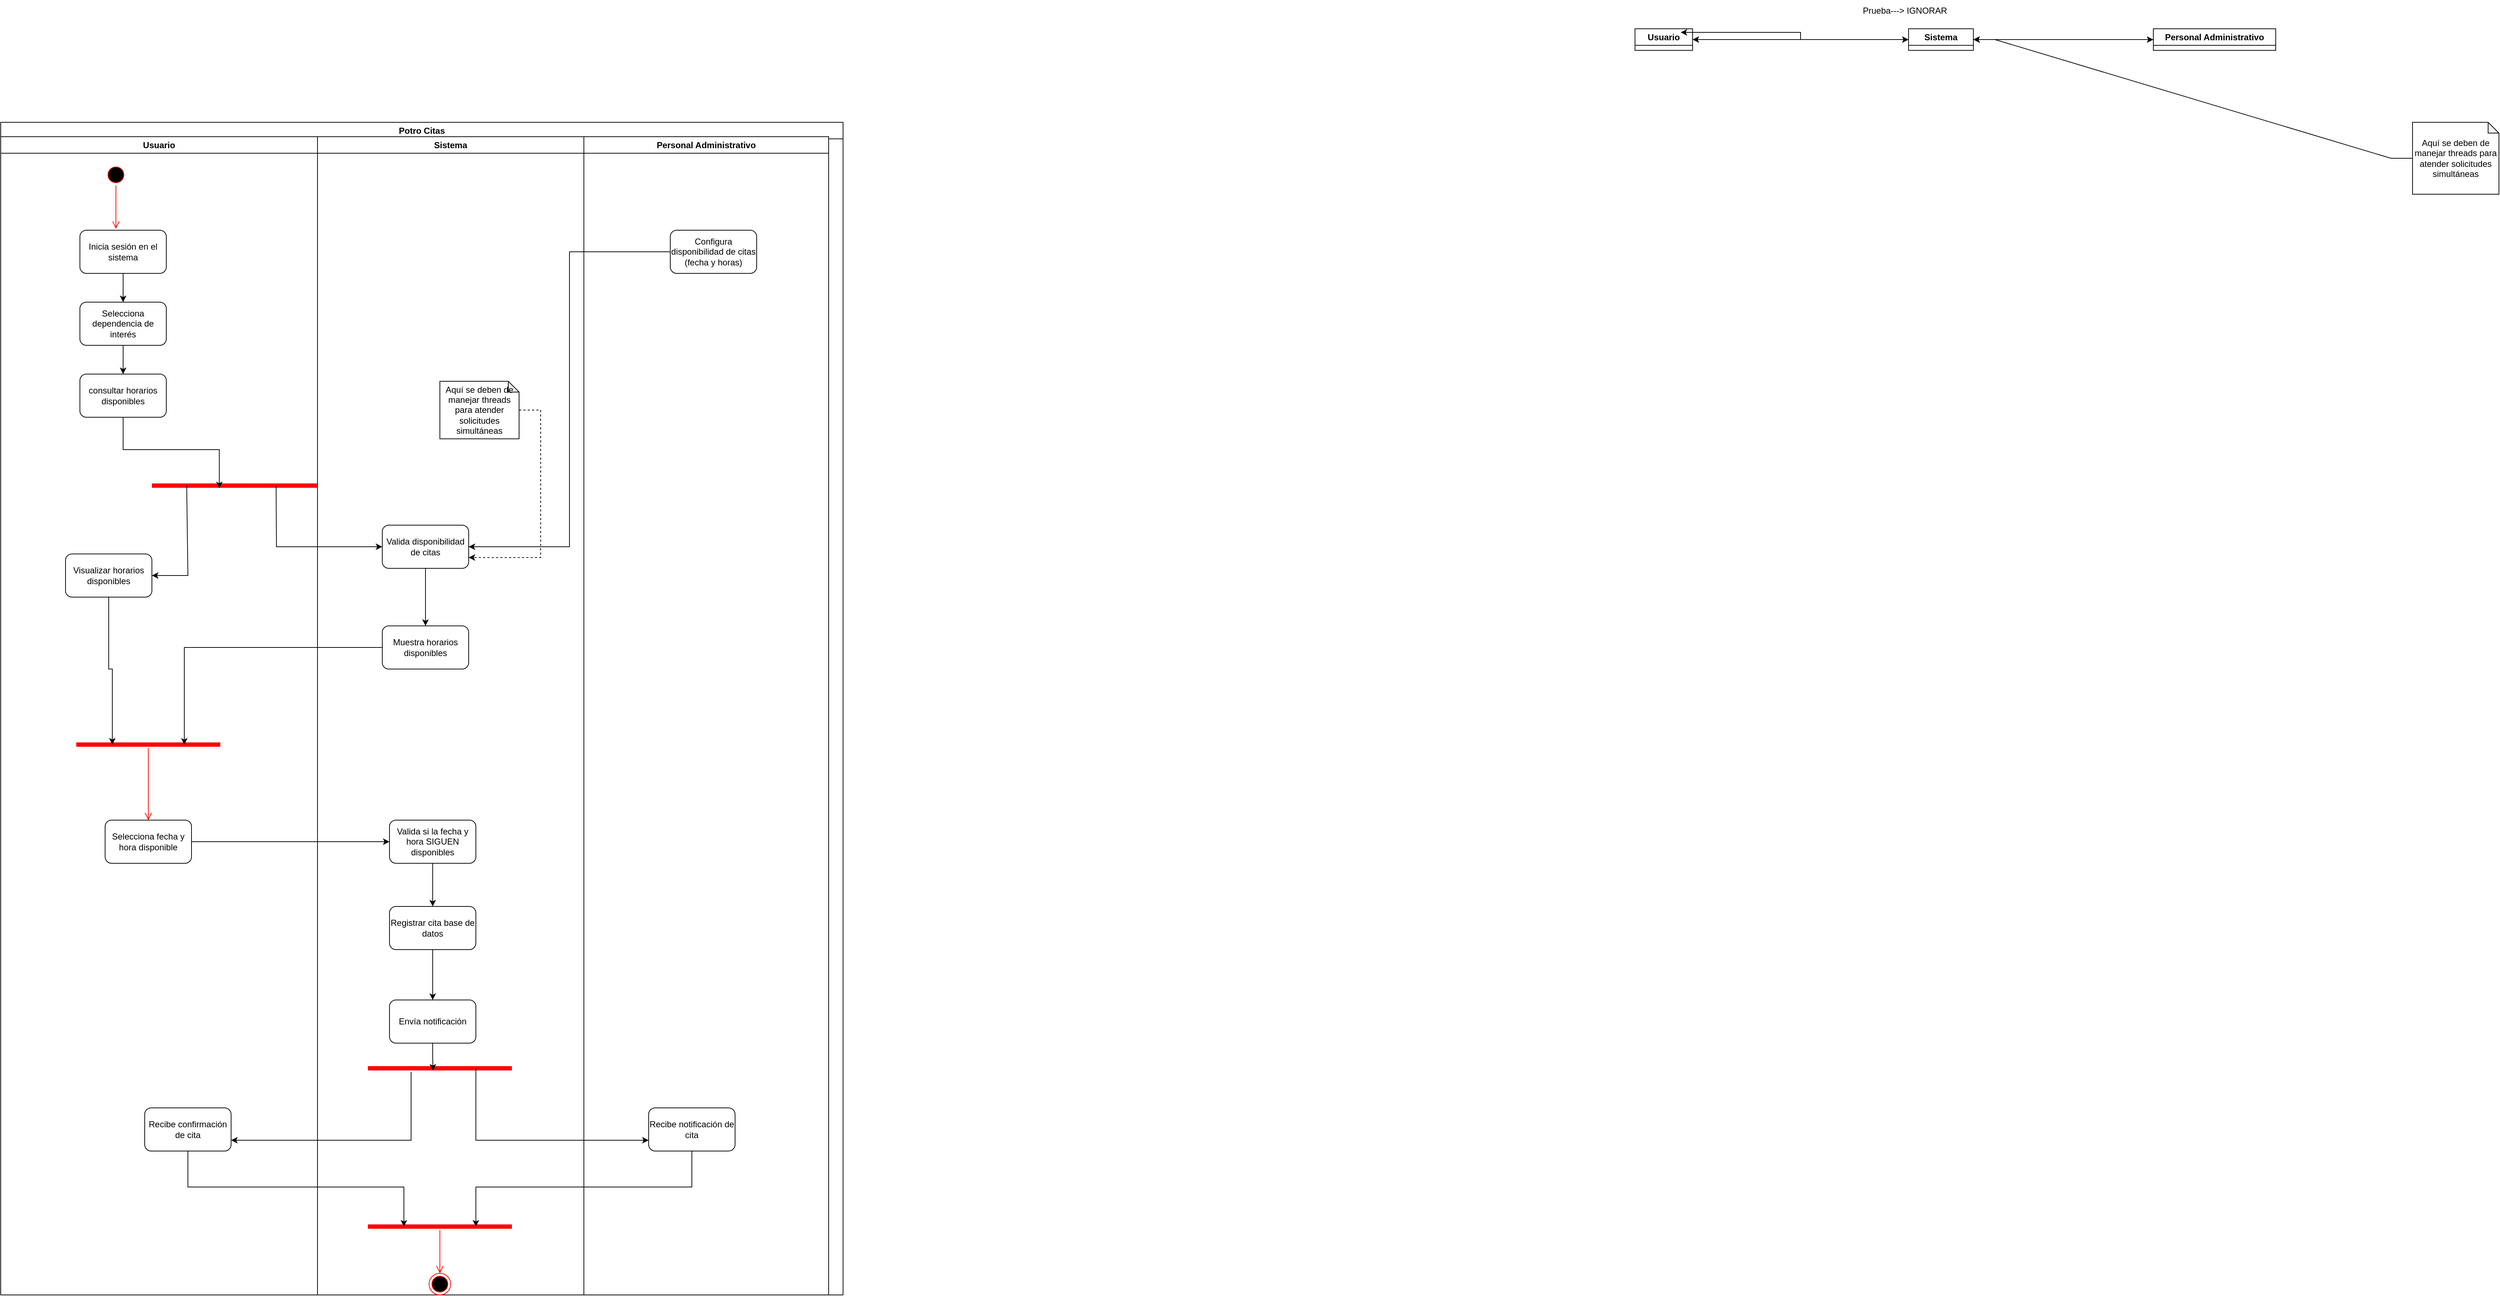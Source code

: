 <mxfile version="24.9.2">
  <diagram name="Page-1" id="0783ab3e-0a74-02c8-0abd-f7b4e66b4bec">
    <mxGraphModel dx="5893" dy="922" grid="1" gridSize="10" guides="1" tooltips="1" connect="1" arrows="1" fold="1" page="1" pageScale="1" pageWidth="850" pageHeight="1100" background="none" math="0" shadow="0">
      <root>
        <mxCell id="0" />
        <mxCell id="1" parent="0" />
        <mxCell id="uUPJHFzAYMxNlcOr0IJL-1" value="Usuario" style="swimlane;whiteSpace=wrap;html=1;" parent="1" vertex="1" collapsed="1">
          <mxGeometry x="-1220" y="120" width="80" height="30" as="geometry">
            <mxRectangle x="-1220" y="120" width="380" height="910" as="alternateBounds" />
          </mxGeometry>
        </mxCell>
        <mxCell id="uUPJHFzAYMxNlcOr0IJL-6" value="" style="ellipse;html=1;shape=startState;fillColor=#000000;strokeColor=#ff0000;" parent="uUPJHFzAYMxNlcOr0IJL-1" vertex="1">
          <mxGeometry x="145" y="38" width="30" height="30" as="geometry" />
        </mxCell>
        <mxCell id="uUPJHFzAYMxNlcOr0IJL-7" value="" style="edgeStyle=orthogonalEdgeStyle;html=1;verticalAlign=bottom;endArrow=open;endSize=8;strokeColor=#ff0000;rounded=0;" parent="uUPJHFzAYMxNlcOr0IJL-1" source="uUPJHFzAYMxNlcOr0IJL-6" edge="1">
          <mxGeometry relative="1" as="geometry">
            <mxPoint x="160" y="128" as="targetPoint" />
          </mxGeometry>
        </mxCell>
        <mxCell id="uUPJHFzAYMxNlcOr0IJL-20" style="edgeStyle=orthogonalEdgeStyle;rounded=0;orthogonalLoop=1;jettySize=auto;html=1;" parent="uUPJHFzAYMxNlcOr0IJL-1" source="uUPJHFzAYMxNlcOr0IJL-8" target="uUPJHFzAYMxNlcOr0IJL-9" edge="1">
          <mxGeometry relative="1" as="geometry" />
        </mxCell>
        <mxCell id="uUPJHFzAYMxNlcOr0IJL-8" value="Inicia sesión en el sistema" style="rounded=1;whiteSpace=wrap;html=1;" parent="uUPJHFzAYMxNlcOr0IJL-1" vertex="1">
          <mxGeometry x="110" y="130" width="120" height="60" as="geometry" />
        </mxCell>
        <mxCell id="uUPJHFzAYMxNlcOr0IJL-9" value="Selecciona dependencia de interés" style="rounded=1;whiteSpace=wrap;html=1;" parent="uUPJHFzAYMxNlcOr0IJL-1" vertex="1">
          <mxGeometry x="110" y="230" width="120" height="60" as="geometry" />
        </mxCell>
        <mxCell id="uUPJHFzAYMxNlcOr0IJL-12" value="Selecciona fecha y hora disponible" style="rounded=1;whiteSpace=wrap;html=1;" parent="uUPJHFzAYMxNlcOr0IJL-1" vertex="1">
          <mxGeometry x="110" y="470" width="120" height="60" as="geometry" />
        </mxCell>
        <mxCell id="uUPJHFzAYMxNlcOr0IJL-16" value="Recibe confirmación de cita" style="rounded=1;whiteSpace=wrap;html=1;" parent="uUPJHFzAYMxNlcOr0IJL-1" vertex="1">
          <mxGeometry x="110" y="740" width="120" height="60" as="geometry" />
        </mxCell>
        <mxCell id="uUPJHFzAYMxNlcOr0IJL-22" value="" style="shape=line;html=1;strokeWidth=6;strokeColor=#ff0000;" parent="uUPJHFzAYMxNlcOr0IJL-1" vertex="1">
          <mxGeometry x="270" y="350" width="200" height="10" as="geometry" />
        </mxCell>
        <mxCell id="uUPJHFzAYMxNlcOr0IJL-23" value="" style="edgeStyle=orthogonalEdgeStyle;html=1;verticalAlign=bottom;endArrow=open;endSize=8;strokeColor=#ff0000;rounded=0;" parent="uUPJHFzAYMxNlcOr0IJL-1" source="uUPJHFzAYMxNlcOr0IJL-22" edge="1">
          <mxGeometry relative="1" as="geometry">
            <mxPoint x="170" y="470" as="targetPoint" />
            <Array as="points">
              <mxPoint x="360" y="410" />
              <mxPoint x="170" y="410" />
            </Array>
          </mxGeometry>
        </mxCell>
        <mxCell id="uUPJHFzAYMxNlcOr0IJL-21" style="edgeStyle=orthogonalEdgeStyle;rounded=0;orthogonalLoop=1;jettySize=auto;html=1;entryX=0.196;entryY=0.167;entryDx=0;entryDy=0;entryPerimeter=0;" parent="uUPJHFzAYMxNlcOr0IJL-1" source="uUPJHFzAYMxNlcOr0IJL-9" target="uUPJHFzAYMxNlcOr0IJL-22" edge="1">
          <mxGeometry relative="1" as="geometry" />
        </mxCell>
        <mxCell id="uUPJHFzAYMxNlcOr0IJL-4" value="Sistema" style="swimlane;whiteSpace=wrap;html=1;startSize=23;" parent="1" vertex="1" collapsed="1">
          <mxGeometry x="-840" y="120" width="90" height="30" as="geometry">
            <mxRectangle x="-840" y="120" width="340" height="910" as="alternateBounds" />
          </mxGeometry>
        </mxCell>
        <mxCell id="uUPJHFzAYMxNlcOr0IJL-10" value="Muestra horarios disponibles" style="rounded=1;whiteSpace=wrap;html=1;" parent="uUPJHFzAYMxNlcOr0IJL-4" vertex="1">
          <mxGeometry x="140" y="250" width="120" height="60" as="geometry" />
        </mxCell>
        <mxCell id="uUPJHFzAYMxNlcOr0IJL-33" style="edgeStyle=orthogonalEdgeStyle;rounded=0;orthogonalLoop=1;jettySize=auto;html=1;entryX=0.5;entryY=0;entryDx=0;entryDy=0;" parent="uUPJHFzAYMxNlcOr0IJL-4" source="uUPJHFzAYMxNlcOr0IJL-13" target="uUPJHFzAYMxNlcOr0IJL-14" edge="1">
          <mxGeometry relative="1" as="geometry" />
        </mxCell>
        <mxCell id="uUPJHFzAYMxNlcOr0IJL-13" value="Valida si la fecha y hora SIGUEN disponibles" style="rounded=1;whiteSpace=wrap;html=1;" parent="uUPJHFzAYMxNlcOr0IJL-4" vertex="1">
          <mxGeometry x="110" y="470" width="120" height="60" as="geometry" />
        </mxCell>
        <mxCell id="uUPJHFzAYMxNlcOr0IJL-34" style="edgeStyle=orthogonalEdgeStyle;rounded=0;orthogonalLoop=1;jettySize=auto;html=1;" parent="uUPJHFzAYMxNlcOr0IJL-4" source="uUPJHFzAYMxNlcOr0IJL-14" target="uUPJHFzAYMxNlcOr0IJL-15" edge="1">
          <mxGeometry relative="1" as="geometry" />
        </mxCell>
        <mxCell id="uUPJHFzAYMxNlcOr0IJL-14" value="Registrar cita base de datos" style="rounded=1;whiteSpace=wrap;html=1;" parent="uUPJHFzAYMxNlcOr0IJL-4" vertex="1">
          <mxGeometry x="110" y="610" width="120" height="60" as="geometry" />
        </mxCell>
        <mxCell id="uUPJHFzAYMxNlcOr0IJL-15" value="Envía notificación" style="rounded=1;whiteSpace=wrap;html=1;" parent="uUPJHFzAYMxNlcOr0IJL-4" vertex="1">
          <mxGeometry x="110" y="740" width="120" height="60" as="geometry" />
        </mxCell>
        <mxCell id="uUPJHFzAYMxNlcOr0IJL-31" style="edgeStyle=orthogonalEdgeStyle;rounded=0;orthogonalLoop=1;jettySize=auto;html=1;entryX=0.5;entryY=0;entryDx=0;entryDy=0;" parent="uUPJHFzAYMxNlcOr0IJL-4" source="uUPJHFzAYMxNlcOr0IJL-30" target="uUPJHFzAYMxNlcOr0IJL-10" edge="1">
          <mxGeometry relative="1" as="geometry" />
        </mxCell>
        <mxCell id="uUPJHFzAYMxNlcOr0IJL-30" value="Valida disponibilidad de citas" style="rounded=1;whiteSpace=wrap;html=1;" parent="uUPJHFzAYMxNlcOr0IJL-4" vertex="1">
          <mxGeometry x="140" y="130" width="120" height="60" as="geometry" />
        </mxCell>
        <mxCell id="uUPJHFzAYMxNlcOr0IJL-5" value="Personal Administrativo" style="swimlane;whiteSpace=wrap;html=1;" parent="1" vertex="1" collapsed="1">
          <mxGeometry x="-500" y="120" width="170" height="30" as="geometry">
            <mxRectangle x="-500" y="120" width="320" height="910" as="alternateBounds" />
          </mxGeometry>
        </mxCell>
        <mxCell id="uUPJHFzAYMxNlcOr0IJL-11" value="Configura disponibilidad de citas (fecha y horas)" style="rounded=1;whiteSpace=wrap;html=1;" parent="uUPJHFzAYMxNlcOr0IJL-5" vertex="1">
          <mxGeometry x="120" y="130" width="120" height="60" as="geometry" />
        </mxCell>
        <mxCell id="uUPJHFzAYMxNlcOr0IJL-17" value="Recibe notificación de cita" style="rounded=1;whiteSpace=wrap;html=1;" parent="uUPJHFzAYMxNlcOr0IJL-5" vertex="1">
          <mxGeometry x="100" y="740" width="120" height="60" as="geometry" />
        </mxCell>
        <mxCell id="uUPJHFzAYMxNlcOr0IJL-19" style="edgeStyle=entityRelationEdgeStyle;rounded=0;orthogonalLoop=1;jettySize=auto;html=1;entryX=1;entryY=0.5;entryDx=0;entryDy=0;" parent="1" source="uUPJHFzAYMxNlcOr0IJL-18" target="uUPJHFzAYMxNlcOr0IJL-10" edge="1">
          <mxGeometry relative="1" as="geometry" />
        </mxCell>
        <mxCell id="uUPJHFzAYMxNlcOr0IJL-18" value="Aquí se deben de manejar threads para atender solicitudes simultáneas" style="shape=note;whiteSpace=wrap;html=1;backgroundOutline=1;darkOpacity=0.05;size=15;" parent="1" vertex="1">
          <mxGeometry x="-140" y="250" width="120" height="100" as="geometry" />
        </mxCell>
        <mxCell id="uUPJHFzAYMxNlcOr0IJL-24" style="edgeStyle=orthogonalEdgeStyle;rounded=0;orthogonalLoop=1;jettySize=auto;html=1;entryX=0.792;entryY=0.167;entryDx=0;entryDy=0;entryPerimeter=0;" parent="1" source="uUPJHFzAYMxNlcOr0IJL-10" target="uUPJHFzAYMxNlcOr0IJL-22" edge="1">
          <mxGeometry relative="1" as="geometry" />
        </mxCell>
        <mxCell id="uUPJHFzAYMxNlcOr0IJL-25" style="edgeStyle=orthogonalEdgeStyle;rounded=0;orthogonalLoop=1;jettySize=auto;html=1;entryX=0;entryY=0.5;entryDx=0;entryDy=0;" parent="1" source="uUPJHFzAYMxNlcOr0IJL-12" target="uUPJHFzAYMxNlcOr0IJL-13" edge="1">
          <mxGeometry relative="1" as="geometry" />
        </mxCell>
        <mxCell id="uUPJHFzAYMxNlcOr0IJL-32" style="edgeStyle=orthogonalEdgeStyle;rounded=0;orthogonalLoop=1;jettySize=auto;html=1;entryX=1;entryY=0.5;entryDx=0;entryDy=0;" parent="1" source="uUPJHFzAYMxNlcOr0IJL-11" target="uUPJHFzAYMxNlcOr0IJL-30" edge="1">
          <mxGeometry relative="1" as="geometry" />
        </mxCell>
        <mxCell id="uUPJHFzAYMxNlcOr0IJL-35" style="edgeStyle=orthogonalEdgeStyle;rounded=0;orthogonalLoop=1;jettySize=auto;html=1;entryX=1;entryY=0.5;entryDx=0;entryDy=0;" parent="1" source="uUPJHFzAYMxNlcOr0IJL-15" target="uUPJHFzAYMxNlcOr0IJL-16" edge="1">
          <mxGeometry relative="1" as="geometry" />
        </mxCell>
        <mxCell id="uUPJHFzAYMxNlcOr0IJL-36" style="edgeStyle=orthogonalEdgeStyle;rounded=0;orthogonalLoop=1;jettySize=auto;html=1;entryX=0;entryY=0.5;entryDx=0;entryDy=0;" parent="1" source="uUPJHFzAYMxNlcOr0IJL-15" target="uUPJHFzAYMxNlcOr0IJL-17" edge="1">
          <mxGeometry relative="1" as="geometry" />
        </mxCell>
        <mxCell id="uUPJHFzAYMxNlcOr0IJL-96" value="Potro Citas" style="swimlane;whiteSpace=wrap;html=1;" parent="1" vertex="1">
          <mxGeometry x="-3490" y="250" width="1170" height="1630" as="geometry">
            <mxRectangle x="-3470" y="250" width="140" height="30" as="alternateBounds" />
          </mxGeometry>
        </mxCell>
        <mxCell id="uUPJHFzAYMxNlcOr0IJL-48" value="Sistema" style="swimlane;whiteSpace=wrap;html=1;startSize=23;" parent="uUPJHFzAYMxNlcOr0IJL-96" vertex="1">
          <mxGeometry x="440" y="20" width="370" height="1610" as="geometry" />
        </mxCell>
        <mxCell id="uUPJHFzAYMxNlcOr0IJL-49" value="Muestra horarios disponibles" style="rounded=1;whiteSpace=wrap;html=1;" parent="uUPJHFzAYMxNlcOr0IJL-48" vertex="1">
          <mxGeometry x="90" y="680" width="120" height="60" as="geometry" />
        </mxCell>
        <mxCell id="uUPJHFzAYMxNlcOr0IJL-51" value="Valida si la fecha y hora SIGUEN disponibles" style="rounded=1;whiteSpace=wrap;html=1;" parent="uUPJHFzAYMxNlcOr0IJL-48" vertex="1">
          <mxGeometry x="100" y="950" width="120" height="60" as="geometry" />
        </mxCell>
        <mxCell id="uUPJHFzAYMxNlcOr0IJL-55" style="edgeStyle=orthogonalEdgeStyle;rounded=0;orthogonalLoop=1;jettySize=auto;html=1;entryX=0.5;entryY=0;entryDx=0;entryDy=0;" parent="uUPJHFzAYMxNlcOr0IJL-48" source="uUPJHFzAYMxNlcOr0IJL-56" target="uUPJHFzAYMxNlcOr0IJL-49" edge="1">
          <mxGeometry relative="1" as="geometry" />
        </mxCell>
        <mxCell id="uUPJHFzAYMxNlcOr0IJL-56" value="Valida disponibilidad de citas" style="rounded=1;whiteSpace=wrap;html=1;" parent="uUPJHFzAYMxNlcOr0IJL-48" vertex="1">
          <mxGeometry x="90" y="540" width="120" height="60" as="geometry" />
        </mxCell>
        <mxCell id="uUPJHFzAYMxNlcOr0IJL-53" value="Registrar cita base de datos" style="rounded=1;whiteSpace=wrap;html=1;" parent="uUPJHFzAYMxNlcOr0IJL-48" vertex="1">
          <mxGeometry x="100" y="1070" width="120" height="60" as="geometry" />
        </mxCell>
        <mxCell id="uUPJHFzAYMxNlcOr0IJL-50" style="edgeStyle=orthogonalEdgeStyle;rounded=0;orthogonalLoop=1;jettySize=auto;html=1;entryX=0.5;entryY=0;entryDx=0;entryDy=0;" parent="uUPJHFzAYMxNlcOr0IJL-48" source="uUPJHFzAYMxNlcOr0IJL-51" target="uUPJHFzAYMxNlcOr0IJL-53" edge="1">
          <mxGeometry relative="1" as="geometry" />
        </mxCell>
        <mxCell id="uUPJHFzAYMxNlcOr0IJL-54" value="Envía notificación" style="rounded=1;whiteSpace=wrap;html=1;" parent="uUPJHFzAYMxNlcOr0IJL-48" vertex="1">
          <mxGeometry x="100" y="1200" width="120" height="60" as="geometry" />
        </mxCell>
        <mxCell id="uUPJHFzAYMxNlcOr0IJL-52" style="edgeStyle=orthogonalEdgeStyle;rounded=0;orthogonalLoop=1;jettySize=auto;html=1;" parent="uUPJHFzAYMxNlcOr0IJL-48" source="uUPJHFzAYMxNlcOr0IJL-53" target="uUPJHFzAYMxNlcOr0IJL-54" edge="1">
          <mxGeometry relative="1" as="geometry" />
        </mxCell>
        <mxCell id="uUPJHFzAYMxNlcOr0IJL-82" value="" style="shape=line;html=1;strokeWidth=6;strokeColor=#ff0000;" parent="uUPJHFzAYMxNlcOr0IJL-48" vertex="1">
          <mxGeometry x="70" y="1510" width="200" height="10" as="geometry" />
        </mxCell>
        <mxCell id="uUPJHFzAYMxNlcOr0IJL-83" value="" style="edgeStyle=orthogonalEdgeStyle;html=1;verticalAlign=bottom;endArrow=open;endSize=8;strokeColor=#ff0000;rounded=0;entryX=0.5;entryY=0;entryDx=0;entryDy=0;" parent="uUPJHFzAYMxNlcOr0IJL-48" source="uUPJHFzAYMxNlcOr0IJL-82" target="uUPJHFzAYMxNlcOr0IJL-95" edge="1">
          <mxGeometry relative="1" as="geometry">
            <mxPoint x="170" y="1570" as="targetPoint" />
          </mxGeometry>
        </mxCell>
        <mxCell id="uUPJHFzAYMxNlcOr0IJL-84" value="" style="shape=line;html=1;strokeWidth=6;strokeColor=#ff0000;" parent="uUPJHFzAYMxNlcOr0IJL-48" vertex="1">
          <mxGeometry x="70" y="1290" width="200" height="10" as="geometry" />
        </mxCell>
        <mxCell id="uUPJHFzAYMxNlcOr0IJL-95" value="" style="ellipse;html=1;shape=endState;fillColor=#000000;strokeColor=#ff0000;" parent="uUPJHFzAYMxNlcOr0IJL-48" vertex="1">
          <mxGeometry x="155" y="1580" width="30" height="30" as="geometry" />
        </mxCell>
        <mxCell id="uUPJHFzAYMxNlcOr0IJL-98" style="edgeStyle=orthogonalEdgeStyle;rounded=0;orthogonalLoop=1;jettySize=auto;html=1;entryX=0.452;entryY=0.816;entryDx=0;entryDy=0;entryPerimeter=0;" parent="uUPJHFzAYMxNlcOr0IJL-48" source="uUPJHFzAYMxNlcOr0IJL-54" target="uUPJHFzAYMxNlcOr0IJL-84" edge="1">
          <mxGeometry relative="1" as="geometry" />
        </mxCell>
        <mxCell id="uUPJHFzAYMxNlcOr0IJL-61" value="Aquí se deben de manejar threads para atender solicitudes simultáneas" style="shape=note;whiteSpace=wrap;html=1;backgroundOutline=1;darkOpacity=0.05;size=15;" parent="uUPJHFzAYMxNlcOr0IJL-48" vertex="1">
          <mxGeometry x="170" y="340" width="110" height="80" as="geometry" />
        </mxCell>
        <mxCell id="uUPJHFzAYMxNlcOr0IJL-60" style="edgeStyle=entityRelationEdgeStyle;rounded=0;orthogonalLoop=1;jettySize=auto;html=1;entryX=1;entryY=0.75;entryDx=0;entryDy=0;dashed=1;" parent="uUPJHFzAYMxNlcOr0IJL-48" source="uUPJHFzAYMxNlcOr0IJL-61" target="uUPJHFzAYMxNlcOr0IJL-56" edge="1">
          <mxGeometry relative="1" as="geometry" />
        </mxCell>
        <mxCell id="uUPJHFzAYMxNlcOr0IJL-57" value="Personal Administrativo" style="swimlane;whiteSpace=wrap;html=1;" parent="uUPJHFzAYMxNlcOr0IJL-96" vertex="1">
          <mxGeometry x="810" y="20" width="340" height="1610" as="geometry" />
        </mxCell>
        <mxCell id="uUPJHFzAYMxNlcOr0IJL-58" value="Configura disponibilidad de citas (fecha y horas)" style="rounded=1;whiteSpace=wrap;html=1;" parent="uUPJHFzAYMxNlcOr0IJL-57" vertex="1">
          <mxGeometry x="120" y="130" width="120" height="60" as="geometry" />
        </mxCell>
        <mxCell id="uUPJHFzAYMxNlcOr0IJL-59" value="Recibe notificación de cita" style="rounded=1;whiteSpace=wrap;html=1;" parent="uUPJHFzAYMxNlcOr0IJL-57" vertex="1">
          <mxGeometry x="90" y="1350" width="120" height="60" as="geometry" />
        </mxCell>
        <mxCell id="uUPJHFzAYMxNlcOr0IJL-64" style="edgeStyle=orthogonalEdgeStyle;rounded=0;orthogonalLoop=1;jettySize=auto;html=1;entryX=1;entryY=0.5;entryDx=0;entryDy=0;" parent="uUPJHFzAYMxNlcOr0IJL-96" source="uUPJHFzAYMxNlcOr0IJL-58" target="uUPJHFzAYMxNlcOr0IJL-56" edge="1">
          <mxGeometry relative="1" as="geometry" />
        </mxCell>
        <mxCell id="uUPJHFzAYMxNlcOr0IJL-92" style="edgeStyle=orthogonalEdgeStyle;rounded=0;orthogonalLoop=1;jettySize=auto;html=1;entryX=0;entryY=0.75;entryDx=0;entryDy=0;exitX=0.75;exitY=0.5;exitDx=0;exitDy=0;exitPerimeter=0;" parent="uUPJHFzAYMxNlcOr0IJL-96" source="uUPJHFzAYMxNlcOr0IJL-84" target="uUPJHFzAYMxNlcOr0IJL-59" edge="1">
          <mxGeometry relative="1" as="geometry">
            <Array as="points">
              <mxPoint x="660" y="1415" />
            </Array>
          </mxGeometry>
        </mxCell>
        <mxCell id="uUPJHFzAYMxNlcOr0IJL-94" style="edgeStyle=orthogonalEdgeStyle;rounded=0;orthogonalLoop=1;jettySize=auto;html=1;entryX=0.75;entryY=0.5;entryDx=0;entryDy=0;entryPerimeter=0;exitX=0.5;exitY=1;exitDx=0;exitDy=0;" parent="uUPJHFzAYMxNlcOr0IJL-96" source="uUPJHFzAYMxNlcOr0IJL-59" target="uUPJHFzAYMxNlcOr0IJL-82" edge="1">
          <mxGeometry relative="1" as="geometry" />
        </mxCell>
        <mxCell id="uUPJHFzAYMxNlcOr0IJL-37" value="Usuario" style="swimlane;whiteSpace=wrap;html=1;" parent="uUPJHFzAYMxNlcOr0IJL-96" vertex="1">
          <mxGeometry y="20" width="440" height="1610" as="geometry" />
        </mxCell>
        <mxCell id="uUPJHFzAYMxNlcOr0IJL-38" value="" style="ellipse;html=1;shape=startState;fillColor=#000000;strokeColor=#ff0000;" parent="uUPJHFzAYMxNlcOr0IJL-37" vertex="1">
          <mxGeometry x="145" y="38" width="30" height="30" as="geometry" />
        </mxCell>
        <mxCell id="uUPJHFzAYMxNlcOr0IJL-39" value="" style="edgeStyle=orthogonalEdgeStyle;html=1;verticalAlign=bottom;endArrow=open;endSize=8;strokeColor=#ff0000;rounded=0;" parent="uUPJHFzAYMxNlcOr0IJL-37" source="uUPJHFzAYMxNlcOr0IJL-38" edge="1">
          <mxGeometry relative="1" as="geometry">
            <mxPoint x="160" y="128" as="targetPoint" />
          </mxGeometry>
        </mxCell>
        <mxCell id="uUPJHFzAYMxNlcOr0IJL-40" style="edgeStyle=orthogonalEdgeStyle;rounded=0;orthogonalLoop=1;jettySize=auto;html=1;" parent="uUPJHFzAYMxNlcOr0IJL-37" source="uUPJHFzAYMxNlcOr0IJL-41" target="uUPJHFzAYMxNlcOr0IJL-42" edge="1">
          <mxGeometry relative="1" as="geometry" />
        </mxCell>
        <mxCell id="uUPJHFzAYMxNlcOr0IJL-41" value="Inicia sesión en el sistema" style="rounded=1;whiteSpace=wrap;html=1;" parent="uUPJHFzAYMxNlcOr0IJL-37" vertex="1">
          <mxGeometry x="110" y="130" width="120" height="60" as="geometry" />
        </mxCell>
        <mxCell id="uUPJHFzAYMxNlcOr0IJL-42" value="Selecciona dependencia de interés" style="rounded=1;whiteSpace=wrap;html=1;" parent="uUPJHFzAYMxNlcOr0IJL-37" vertex="1">
          <mxGeometry x="110" y="230" width="120" height="60" as="geometry" />
        </mxCell>
        <mxCell id="uUPJHFzAYMxNlcOr0IJL-43" value="Selecciona fecha y hora disponible" style="rounded=1;whiteSpace=wrap;html=1;" parent="uUPJHFzAYMxNlcOr0IJL-37" vertex="1">
          <mxGeometry x="145" y="950" width="120" height="60" as="geometry" />
        </mxCell>
        <mxCell id="uUPJHFzAYMxNlcOr0IJL-67" value="consultar horarios disponibles" style="rounded=1;whiteSpace=wrap;html=1;" parent="uUPJHFzAYMxNlcOr0IJL-37" vertex="1">
          <mxGeometry x="110" y="330" width="120" height="60" as="geometry" />
        </mxCell>
        <mxCell id="uUPJHFzAYMxNlcOr0IJL-47" style="edgeStyle=orthogonalEdgeStyle;rounded=0;orthogonalLoop=1;jettySize=auto;html=1;" parent="uUPJHFzAYMxNlcOr0IJL-37" source="uUPJHFzAYMxNlcOr0IJL-42" target="uUPJHFzAYMxNlcOr0IJL-67" edge="1">
          <mxGeometry relative="1" as="geometry" />
        </mxCell>
        <mxCell id="uUPJHFzAYMxNlcOr0IJL-74" value="Visualizar horarios disponibles" style="rounded=1;whiteSpace=wrap;html=1;" parent="uUPJHFzAYMxNlcOr0IJL-37" vertex="1">
          <mxGeometry x="90" y="580" width="120" height="60" as="geometry" />
        </mxCell>
        <mxCell id="uUPJHFzAYMxNlcOr0IJL-78" value="" style="shape=line;html=1;strokeWidth=6;strokeColor=#ff0000;" parent="uUPJHFzAYMxNlcOr0IJL-37" vertex="1">
          <mxGeometry x="105" y="840" width="200" height="10" as="geometry" />
        </mxCell>
        <mxCell id="uUPJHFzAYMxNlcOr0IJL-79" value="" style="edgeStyle=orthogonalEdgeStyle;html=1;verticalAlign=bottom;endArrow=open;endSize=8;strokeColor=#ff0000;rounded=0;entryX=0.5;entryY=0;entryDx=0;entryDy=0;" parent="uUPJHFzAYMxNlcOr0IJL-37" source="uUPJHFzAYMxNlcOr0IJL-78" target="uUPJHFzAYMxNlcOr0IJL-43" edge="1">
          <mxGeometry relative="1" as="geometry">
            <mxPoint x="205" y="920" as="targetPoint" />
          </mxGeometry>
        </mxCell>
        <mxCell id="uUPJHFzAYMxNlcOr0IJL-81" style="edgeStyle=orthogonalEdgeStyle;rounded=0;orthogonalLoop=1;jettySize=auto;html=1;entryX=0.25;entryY=0.5;entryDx=0;entryDy=0;entryPerimeter=0;" parent="uUPJHFzAYMxNlcOr0IJL-37" source="uUPJHFzAYMxNlcOr0IJL-74" target="uUPJHFzAYMxNlcOr0IJL-78" edge="1">
          <mxGeometry relative="1" as="geometry" />
        </mxCell>
        <mxCell id="uUPJHFzAYMxNlcOr0IJL-44" value="Recibe confirmación de cita" style="rounded=1;whiteSpace=wrap;html=1;" parent="uUPJHFzAYMxNlcOr0IJL-37" vertex="1">
          <mxGeometry x="200" y="1350" width="120" height="60" as="geometry" />
        </mxCell>
        <mxCell id="uUPJHFzAYMxNlcOr0IJL-45" value="" style="shape=line;html=1;strokeWidth=6;strokeColor=#ff0000;" parent="uUPJHFzAYMxNlcOr0IJL-37" vertex="1">
          <mxGeometry x="210" y="480" width="230" height="10" as="geometry" />
        </mxCell>
        <mxCell id="uUPJHFzAYMxNlcOr0IJL-68" style="edgeStyle=orthogonalEdgeStyle;rounded=0;orthogonalLoop=1;jettySize=auto;html=1;entryX=0.407;entryY=0.867;entryDx=0;entryDy=0;entryPerimeter=0;" parent="uUPJHFzAYMxNlcOr0IJL-37" source="uUPJHFzAYMxNlcOr0IJL-67" target="uUPJHFzAYMxNlcOr0IJL-45" edge="1">
          <mxGeometry relative="1" as="geometry" />
        </mxCell>
        <mxCell id="uUPJHFzAYMxNlcOr0IJL-75" value="" style="endArrow=classic;html=1;rounded=0;exitX=0.21;exitY=0.467;exitDx=0;exitDy=0;exitPerimeter=0;entryX=1;entryY=0.5;entryDx=0;entryDy=0;" parent="uUPJHFzAYMxNlcOr0IJL-37" source="uUPJHFzAYMxNlcOr0IJL-45" target="uUPJHFzAYMxNlcOr0IJL-74" edge="1">
          <mxGeometry width="50" height="50" relative="1" as="geometry">
            <mxPoint x="650" y="570" as="sourcePoint" />
            <mxPoint x="170" y="610" as="targetPoint" />
            <Array as="points">
              <mxPoint x="260" y="610" />
            </Array>
          </mxGeometry>
        </mxCell>
        <mxCell id="uUPJHFzAYMxNlcOr0IJL-63" style="edgeStyle=orthogonalEdgeStyle;rounded=0;orthogonalLoop=1;jettySize=auto;html=1;entryX=0;entryY=0.5;entryDx=0;entryDy=0;" parent="uUPJHFzAYMxNlcOr0IJL-96" source="uUPJHFzAYMxNlcOr0IJL-43" target="uUPJHFzAYMxNlcOr0IJL-51" edge="1">
          <mxGeometry relative="1" as="geometry" />
        </mxCell>
        <mxCell id="uUPJHFzAYMxNlcOr0IJL-80" style="edgeStyle=orthogonalEdgeStyle;rounded=0;orthogonalLoop=1;jettySize=auto;html=1;entryX=0.75;entryY=0.5;entryDx=0;entryDy=0;entryPerimeter=0;" parent="uUPJHFzAYMxNlcOr0IJL-96" source="uUPJHFzAYMxNlcOr0IJL-49" target="uUPJHFzAYMxNlcOr0IJL-78" edge="1">
          <mxGeometry relative="1" as="geometry" />
        </mxCell>
        <mxCell id="uUPJHFzAYMxNlcOr0IJL-93" style="edgeStyle=orthogonalEdgeStyle;rounded=0;orthogonalLoop=1;jettySize=auto;html=1;entryX=0.25;entryY=0.5;entryDx=0;entryDy=0;entryPerimeter=0;exitX=0.5;exitY=1;exitDx=0;exitDy=0;" parent="uUPJHFzAYMxNlcOr0IJL-96" source="uUPJHFzAYMxNlcOr0IJL-44" target="uUPJHFzAYMxNlcOr0IJL-82" edge="1">
          <mxGeometry relative="1" as="geometry" />
        </mxCell>
        <mxCell id="uUPJHFzAYMxNlcOr0IJL-91" style="edgeStyle=orthogonalEdgeStyle;rounded=0;orthogonalLoop=1;jettySize=auto;html=1;entryX=1;entryY=0.75;entryDx=0;entryDy=0;" parent="uUPJHFzAYMxNlcOr0IJL-96" source="uUPJHFzAYMxNlcOr0IJL-84" target="uUPJHFzAYMxNlcOr0IJL-44" edge="1">
          <mxGeometry relative="1" as="geometry">
            <Array as="points">
              <mxPoint x="570" y="1415" />
            </Array>
          </mxGeometry>
        </mxCell>
        <mxCell id="uUPJHFzAYMxNlcOr0IJL-71" value="" style="endArrow=classic;html=1;rounded=0;exitX=0.75;exitY=0.5;exitDx=0;exitDy=0;exitPerimeter=0;entryX=0;entryY=0.5;entryDx=0;entryDy=0;" parent="uUPJHFzAYMxNlcOr0IJL-96" source="uUPJHFzAYMxNlcOr0IJL-45" target="uUPJHFzAYMxNlcOr0IJL-56" edge="1">
          <mxGeometry width="50" height="50" relative="1" as="geometry">
            <mxPoint x="640" y="590" as="sourcePoint" />
            <mxPoint x="690" y="540" as="targetPoint" />
            <Array as="points">
              <mxPoint x="383" y="590" />
            </Array>
          </mxGeometry>
        </mxCell>
        <mxCell id="uUPJHFzAYMxNlcOr0IJL-97" value="Prueba---&amp;gt; IGNORAR" style="text;html=1;align=center;verticalAlign=middle;whiteSpace=wrap;rounded=0;" parent="1" vertex="1">
          <mxGeometry x="-920" y="80" width="150" height="30" as="geometry" />
        </mxCell>
      </root>
    </mxGraphModel>
  </diagram>
</mxfile>
